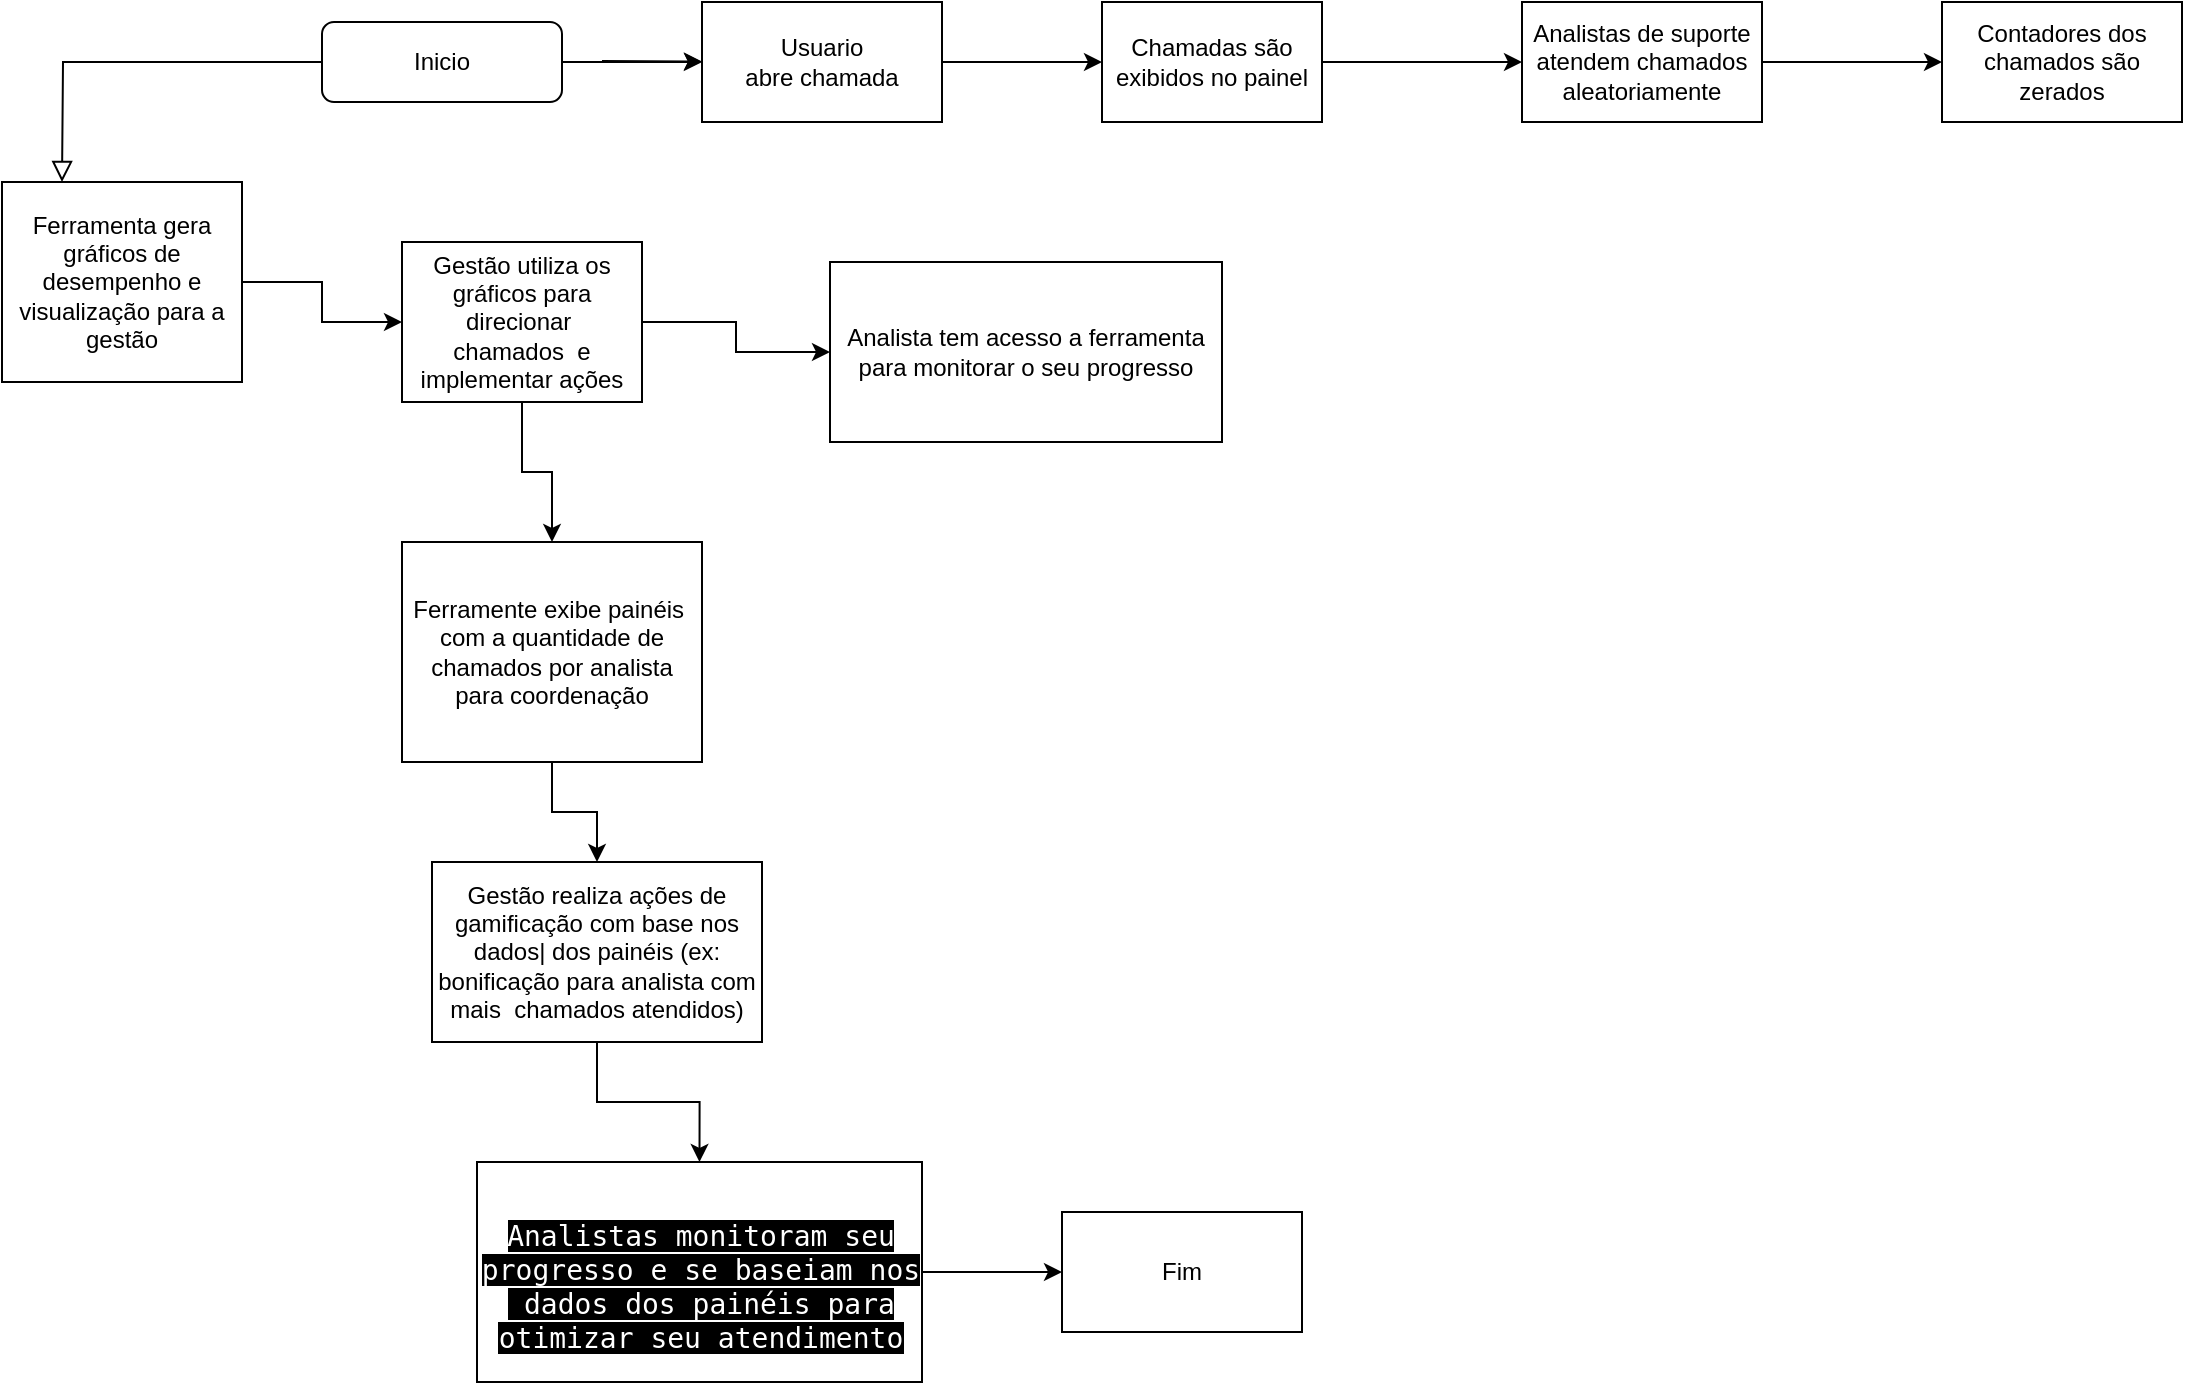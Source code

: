 <mxfile version="21.3.2" type="device">
  <diagram id="C5RBs43oDa-KdzZeNtuy" name="Page-1">
    <mxGraphModel dx="1434" dy="756" grid="1" gridSize="10" guides="1" tooltips="1" connect="1" arrows="1" fold="1" page="1" pageScale="1" pageWidth="827" pageHeight="1169" math="0" shadow="0">
      <root>
        <mxCell id="WIyWlLk6GJQsqaUBKTNV-0" />
        <mxCell id="WIyWlLk6GJQsqaUBKTNV-1" parent="WIyWlLk6GJQsqaUBKTNV-0" />
        <mxCell id="WIyWlLk6GJQsqaUBKTNV-2" value="" style="rounded=0;html=1;jettySize=auto;orthogonalLoop=1;fontSize=11;endArrow=block;endFill=0;endSize=8;strokeWidth=1;shadow=0;labelBackgroundColor=none;edgeStyle=orthogonalEdgeStyle;" parent="WIyWlLk6GJQsqaUBKTNV-1" source="WIyWlLk6GJQsqaUBKTNV-3" edge="1">
          <mxGeometry relative="1" as="geometry">
            <mxPoint x="30" y="160" as="targetPoint" />
          </mxGeometry>
        </mxCell>
        <mxCell id="y8FlKkw28SFtit2cXpmW-7" style="edgeStyle=orthogonalEdgeStyle;rounded=0;orthogonalLoop=1;jettySize=auto;html=1;" edge="1" parent="WIyWlLk6GJQsqaUBKTNV-1" source="WIyWlLk6GJQsqaUBKTNV-3" target="y8FlKkw28SFtit2cXpmW-5">
          <mxGeometry relative="1" as="geometry" />
        </mxCell>
        <mxCell id="WIyWlLk6GJQsqaUBKTNV-3" value="Inicio" style="rounded=1;whiteSpace=wrap;html=1;fontSize=12;glass=0;strokeWidth=1;shadow=0;" parent="WIyWlLk6GJQsqaUBKTNV-1" vertex="1">
          <mxGeometry x="160" y="80" width="120" height="40" as="geometry" />
        </mxCell>
        <mxCell id="y8FlKkw28SFtit2cXpmW-3" value="" style="endArrow=classic;html=1;rounded=0;" edge="1" parent="WIyWlLk6GJQsqaUBKTNV-1" target="y8FlKkw28SFtit2cXpmW-5">
          <mxGeometry relative="1" as="geometry">
            <mxPoint x="300" y="99.5" as="sourcePoint" />
            <mxPoint x="400" y="99.5" as="targetPoint" />
          </mxGeometry>
        </mxCell>
        <mxCell id="y8FlKkw28SFtit2cXpmW-9" style="edgeStyle=orthogonalEdgeStyle;rounded=0;orthogonalLoop=1;jettySize=auto;html=1;" edge="1" parent="WIyWlLk6GJQsqaUBKTNV-1" source="y8FlKkw28SFtit2cXpmW-5" target="y8FlKkw28SFtit2cXpmW-8">
          <mxGeometry relative="1" as="geometry" />
        </mxCell>
        <mxCell id="y8FlKkw28SFtit2cXpmW-5" value="Usuario&lt;br&gt;abre chamada" style="rounded=0;whiteSpace=wrap;html=1;" vertex="1" parent="WIyWlLk6GJQsqaUBKTNV-1">
          <mxGeometry x="350" y="70" width="120" height="60" as="geometry" />
        </mxCell>
        <mxCell id="y8FlKkw28SFtit2cXpmW-11" style="edgeStyle=orthogonalEdgeStyle;rounded=0;orthogonalLoop=1;jettySize=auto;html=1;" edge="1" parent="WIyWlLk6GJQsqaUBKTNV-1" source="y8FlKkw28SFtit2cXpmW-8" target="y8FlKkw28SFtit2cXpmW-10">
          <mxGeometry relative="1" as="geometry" />
        </mxCell>
        <mxCell id="y8FlKkw28SFtit2cXpmW-8" value="Chamadas são&lt;br&gt;exibidos no painel" style="rounded=0;whiteSpace=wrap;html=1;" vertex="1" parent="WIyWlLk6GJQsqaUBKTNV-1">
          <mxGeometry x="550" y="70" width="110" height="60" as="geometry" />
        </mxCell>
        <mxCell id="y8FlKkw28SFtit2cXpmW-13" style="edgeStyle=orthogonalEdgeStyle;rounded=0;orthogonalLoop=1;jettySize=auto;html=1;" edge="1" parent="WIyWlLk6GJQsqaUBKTNV-1" source="y8FlKkw28SFtit2cXpmW-10" target="y8FlKkw28SFtit2cXpmW-12">
          <mxGeometry relative="1" as="geometry" />
        </mxCell>
        <mxCell id="y8FlKkw28SFtit2cXpmW-10" value="Analistas de suporte atendem chamados aleatoriamente" style="rounded=0;whiteSpace=wrap;html=1;" vertex="1" parent="WIyWlLk6GJQsqaUBKTNV-1">
          <mxGeometry x="760" y="70" width="120" height="60" as="geometry" />
        </mxCell>
        <mxCell id="y8FlKkw28SFtit2cXpmW-12" value="Contadores dos chamados são zerados" style="rounded=0;whiteSpace=wrap;html=1;" vertex="1" parent="WIyWlLk6GJQsqaUBKTNV-1">
          <mxGeometry x="970" y="70" width="120" height="60" as="geometry" />
        </mxCell>
        <mxCell id="y8FlKkw28SFtit2cXpmW-18" value="" style="edgeStyle=orthogonalEdgeStyle;rounded=0;orthogonalLoop=1;jettySize=auto;html=1;" edge="1" parent="WIyWlLk6GJQsqaUBKTNV-1" source="y8FlKkw28SFtit2cXpmW-14" target="y8FlKkw28SFtit2cXpmW-17">
          <mxGeometry relative="1" as="geometry" />
        </mxCell>
        <mxCell id="y8FlKkw28SFtit2cXpmW-20" style="edgeStyle=orthogonalEdgeStyle;rounded=0;orthogonalLoop=1;jettySize=auto;html=1;" edge="1" parent="WIyWlLk6GJQsqaUBKTNV-1" source="y8FlKkw28SFtit2cXpmW-14" target="y8FlKkw28SFtit2cXpmW-19">
          <mxGeometry relative="1" as="geometry" />
        </mxCell>
        <mxCell id="y8FlKkw28SFtit2cXpmW-14" value="Gestão utiliza os gráficos para direcionar&amp;nbsp; chamados&amp;nbsp; e implementar ações" style="rounded=0;whiteSpace=wrap;html=1;" vertex="1" parent="WIyWlLk6GJQsqaUBKTNV-1">
          <mxGeometry x="200" y="190" width="120" height="80" as="geometry" />
        </mxCell>
        <mxCell id="y8FlKkw28SFtit2cXpmW-16" style="edgeStyle=orthogonalEdgeStyle;rounded=0;orthogonalLoop=1;jettySize=auto;html=1;entryX=0;entryY=0.5;entryDx=0;entryDy=0;" edge="1" parent="WIyWlLk6GJQsqaUBKTNV-1" source="y8FlKkw28SFtit2cXpmW-15" target="y8FlKkw28SFtit2cXpmW-14">
          <mxGeometry relative="1" as="geometry" />
        </mxCell>
        <mxCell id="y8FlKkw28SFtit2cXpmW-15" value="Ferramenta gera gráficos de desempenho e visualização para a gestão" style="rounded=0;whiteSpace=wrap;html=1;" vertex="1" parent="WIyWlLk6GJQsqaUBKTNV-1">
          <mxGeometry y="160" width="120" height="100" as="geometry" />
        </mxCell>
        <mxCell id="y8FlKkw28SFtit2cXpmW-17" value="Analista tem acesso a ferramenta para monitorar o seu progresso" style="rounded=0;whiteSpace=wrap;html=1;" vertex="1" parent="WIyWlLk6GJQsqaUBKTNV-1">
          <mxGeometry x="414" y="200" width="196" height="90" as="geometry" />
        </mxCell>
        <mxCell id="y8FlKkw28SFtit2cXpmW-21" style="edgeStyle=orthogonalEdgeStyle;rounded=0;orthogonalLoop=1;jettySize=auto;html=1;" edge="1" parent="WIyWlLk6GJQsqaUBKTNV-1" source="y8FlKkw28SFtit2cXpmW-19" target="y8FlKkw28SFtit2cXpmW-22">
          <mxGeometry relative="1" as="geometry">
            <mxPoint x="275" y="530" as="targetPoint" />
          </mxGeometry>
        </mxCell>
        <mxCell id="y8FlKkw28SFtit2cXpmW-19" value="Ferramente exibe painéis&amp;nbsp; com a quantidade de chamados por analista para coordenação" style="rounded=0;whiteSpace=wrap;html=1;" vertex="1" parent="WIyWlLk6GJQsqaUBKTNV-1">
          <mxGeometry x="200" y="340" width="150" height="110" as="geometry" />
        </mxCell>
        <mxCell id="y8FlKkw28SFtit2cXpmW-24" style="edgeStyle=orthogonalEdgeStyle;rounded=0;orthogonalLoop=1;jettySize=auto;html=1;entryX=0.5;entryY=0;entryDx=0;entryDy=0;" edge="1" parent="WIyWlLk6GJQsqaUBKTNV-1" source="y8FlKkw28SFtit2cXpmW-22" target="y8FlKkw28SFtit2cXpmW-23">
          <mxGeometry relative="1" as="geometry" />
        </mxCell>
        <mxCell id="y8FlKkw28SFtit2cXpmW-22" value=" Gestão realiza ações de gamificação com base nos dados| dos painéis (ex: bonificação para analista com mais&amp;nbsp; chamados atendidos)" style="rounded=0;whiteSpace=wrap;html=1;" vertex="1" parent="WIyWlLk6GJQsqaUBKTNV-1">
          <mxGeometry x="215" y="500" width="165" height="90" as="geometry" />
        </mxCell>
        <mxCell id="y8FlKkw28SFtit2cXpmW-26" style="edgeStyle=orthogonalEdgeStyle;rounded=0;orthogonalLoop=1;jettySize=auto;html=1;entryX=0;entryY=0.5;entryDx=0;entryDy=0;" edge="1" parent="WIyWlLk6GJQsqaUBKTNV-1" source="y8FlKkw28SFtit2cXpmW-23" target="y8FlKkw28SFtit2cXpmW-25">
          <mxGeometry relative="1" as="geometry" />
        </mxCell>
        <mxCell id="y8FlKkw28SFtit2cXpmW-23" value="&lt;br&gt;&lt;span style=&quot;color: rgb(255, 255, 255); font-family: &amp;quot;Söhne Mono&amp;quot;, Monaco, &amp;quot;Andale Mono&amp;quot;, &amp;quot;Ubuntu Mono&amp;quot;, monospace; font-size: 14px; font-style: normal; font-variant-ligatures: normal; font-variant-caps: normal; font-weight: 400; letter-spacing: normal; orphans: 2; text-align: left; text-indent: 0px; text-transform: none; widows: 2; word-spacing: 0px; -webkit-text-stroke-width: 0px; background-color: rgb(0, 0, 0); text-decoration-thickness: initial; text-decoration-style: initial; text-decoration-color: initial; float: none; display: inline !important;&quot;&gt; Analistas monitoram seu progresso e se baseiam nos&lt;br&gt;&amp;nbsp;dados dos painéis para otimizar seu atendimento   &lt;/span&gt;&lt;br&gt;" style="rounded=0;whiteSpace=wrap;html=1;" vertex="1" parent="WIyWlLk6GJQsqaUBKTNV-1">
          <mxGeometry x="237.5" y="650" width="222.5" height="110" as="geometry" />
        </mxCell>
        <mxCell id="y8FlKkw28SFtit2cXpmW-25" value="Fim" style="rounded=0;whiteSpace=wrap;html=1;" vertex="1" parent="WIyWlLk6GJQsqaUBKTNV-1">
          <mxGeometry x="530" y="675" width="120" height="60" as="geometry" />
        </mxCell>
      </root>
    </mxGraphModel>
  </diagram>
</mxfile>
